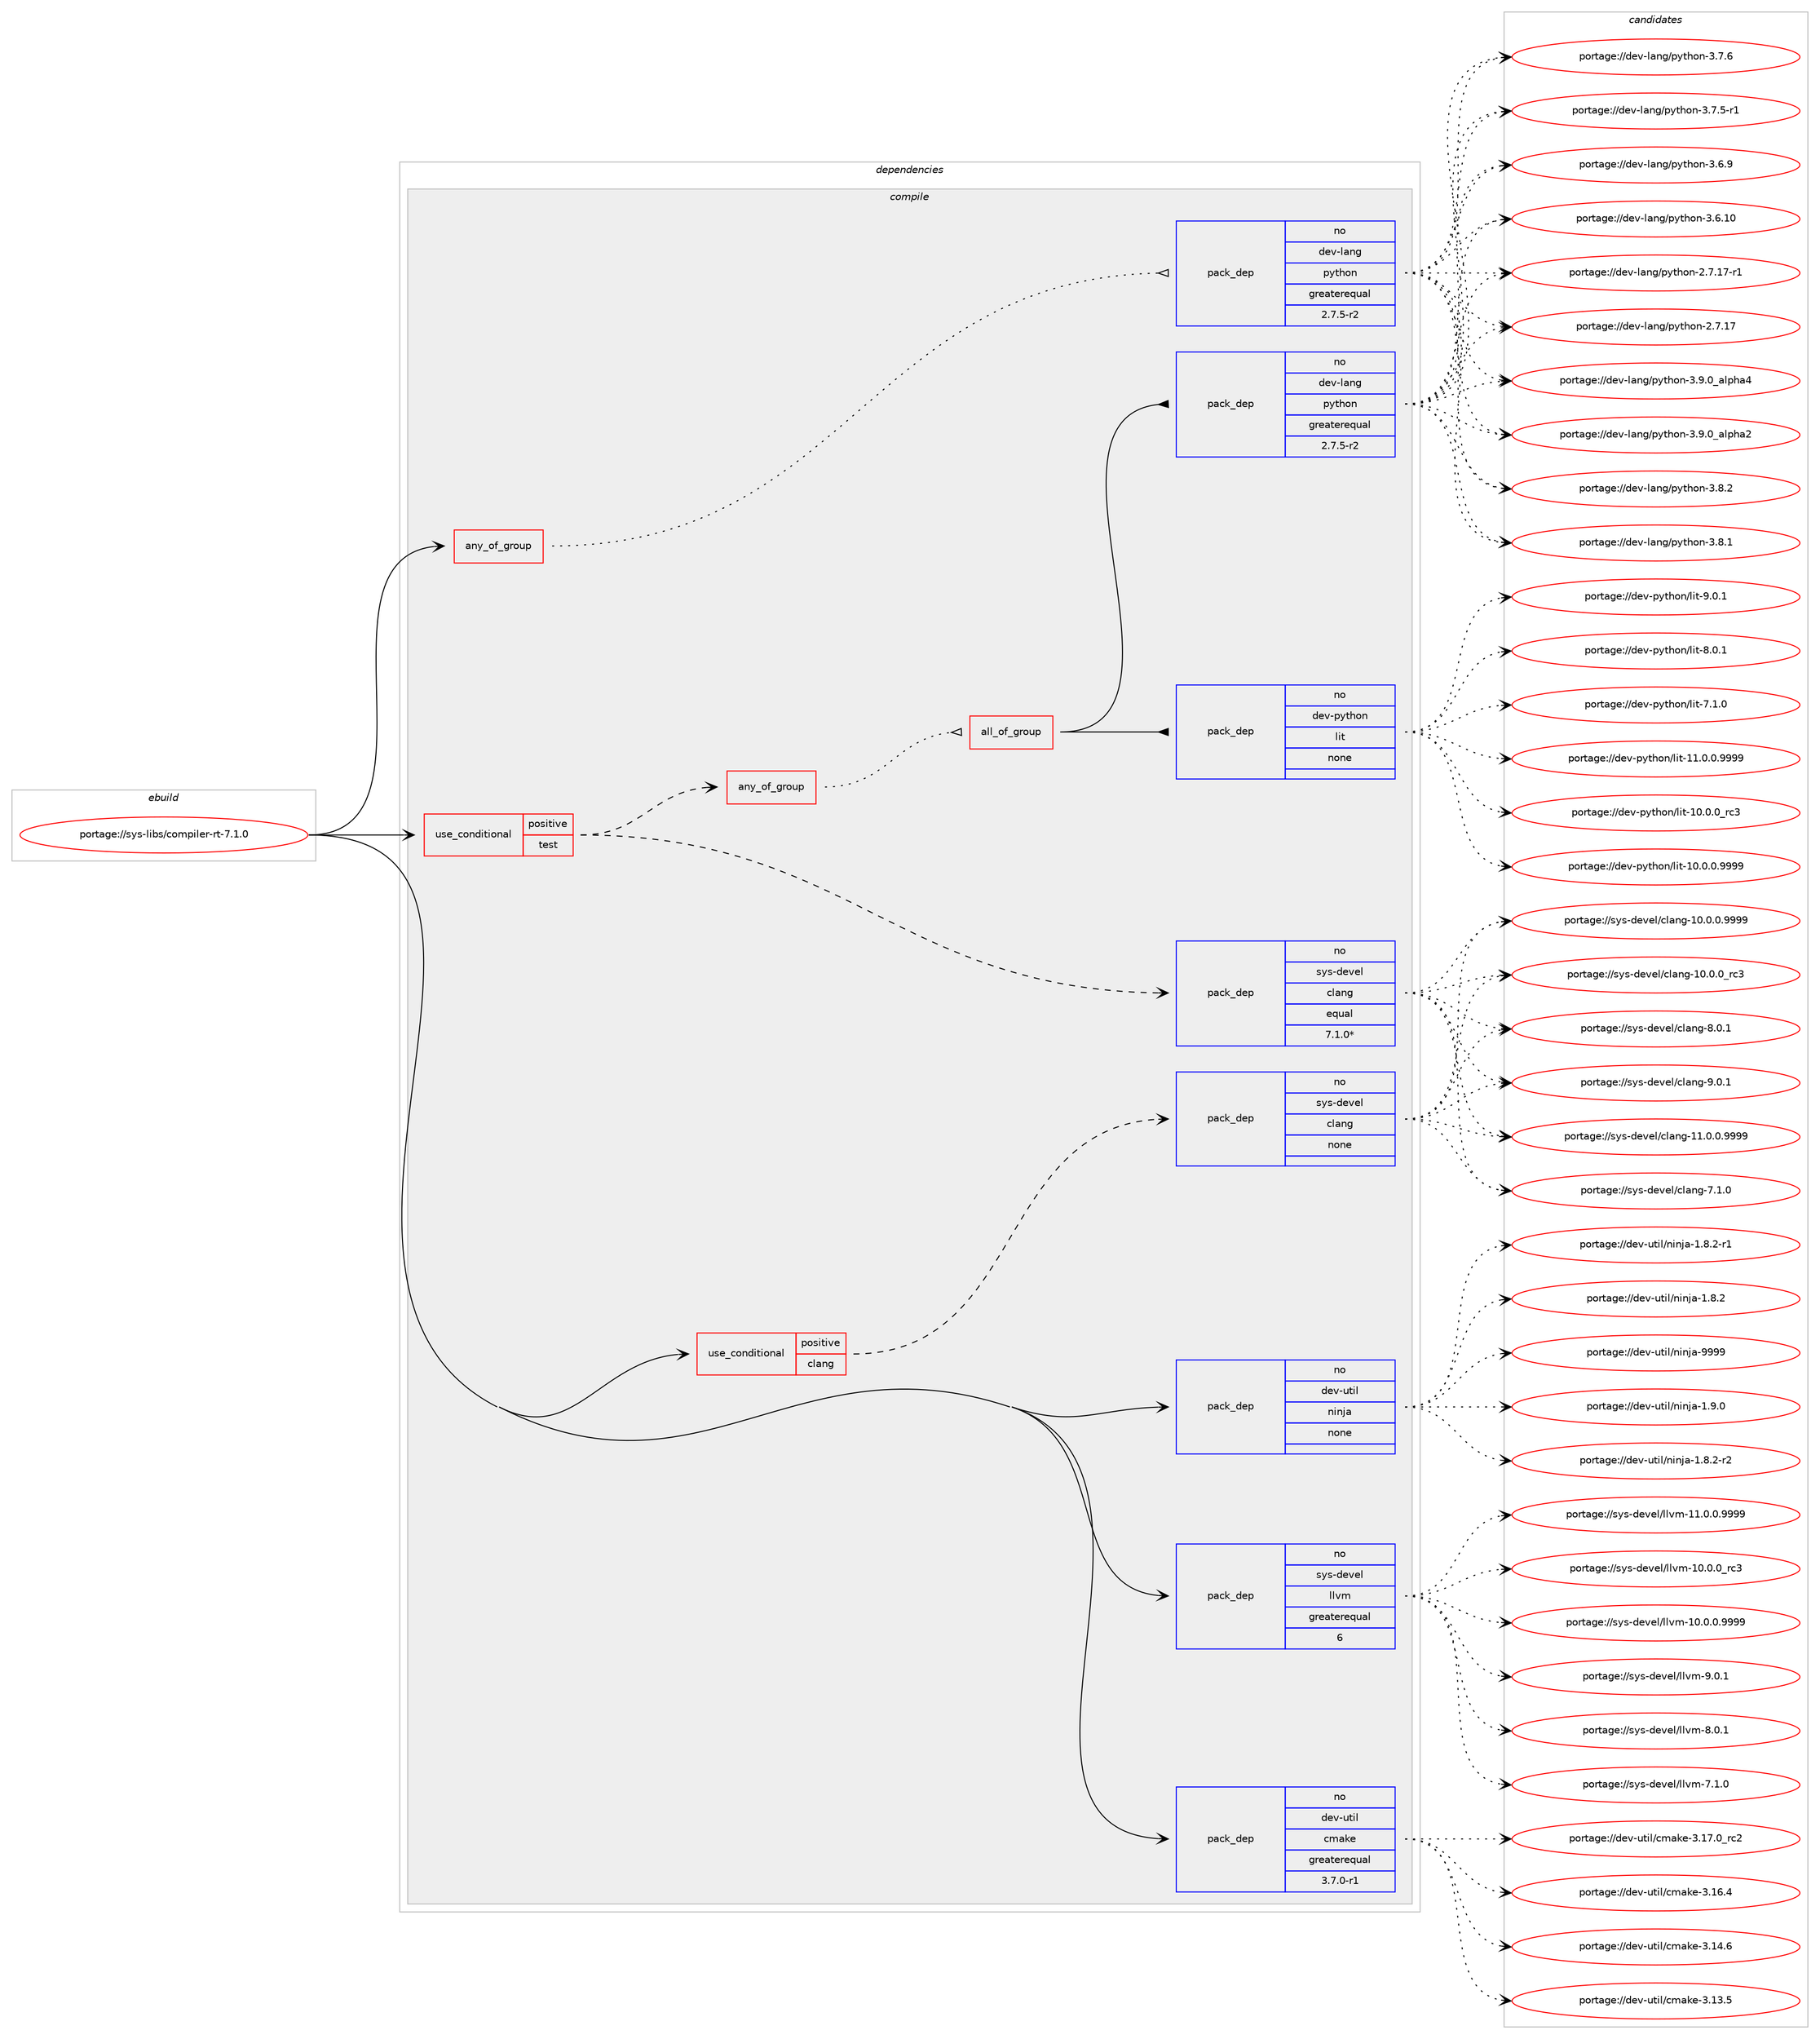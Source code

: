 digraph prolog {

# *************
# Graph options
# *************

newrank=true;
concentrate=true;
compound=true;
graph [rankdir=LR,fontname=Helvetica,fontsize=10,ranksep=1.5];#, ranksep=2.5, nodesep=0.2];
edge  [arrowhead=vee];
node  [fontname=Helvetica,fontsize=10];

# **********
# The ebuild
# **********

subgraph cluster_leftcol {
color=gray;
rank=same;
label=<<i>ebuild</i>>;
id [label="portage://sys-libs/compiler-rt-7.1.0", color=red, width=4, href="../sys-libs/compiler-rt-7.1.0.svg"];
}

# ****************
# The dependencies
# ****************

subgraph cluster_midcol {
color=gray;
label=<<i>dependencies</i>>;
subgraph cluster_compile {
fillcolor="#eeeeee";
style=filled;
label=<<i>compile</i>>;
subgraph any699 {
dependency27712 [label=<<TABLE BORDER="0" CELLBORDER="1" CELLSPACING="0" CELLPADDING="4"><TR><TD CELLPADDING="10">any_of_group</TD></TR></TABLE>>, shape=none, color=red];subgraph pack22048 {
dependency27713 [label=<<TABLE BORDER="0" CELLBORDER="1" CELLSPACING="0" CELLPADDING="4" WIDTH="220"><TR><TD ROWSPAN="6" CELLPADDING="30">pack_dep</TD></TR><TR><TD WIDTH="110">no</TD></TR><TR><TD>dev-lang</TD></TR><TR><TD>python</TD></TR><TR><TD>greaterequal</TD></TR><TR><TD>2.7.5-r2</TD></TR></TABLE>>, shape=none, color=blue];
}
dependency27712:e -> dependency27713:w [weight=20,style="dotted",arrowhead="oinv"];
}
id:e -> dependency27712:w [weight=20,style="solid",arrowhead="vee"];
subgraph cond4939 {
dependency27714 [label=<<TABLE BORDER="0" CELLBORDER="1" CELLSPACING="0" CELLPADDING="4"><TR><TD ROWSPAN="3" CELLPADDING="10">use_conditional</TD></TR><TR><TD>positive</TD></TR><TR><TD>clang</TD></TR></TABLE>>, shape=none, color=red];
subgraph pack22049 {
dependency27715 [label=<<TABLE BORDER="0" CELLBORDER="1" CELLSPACING="0" CELLPADDING="4" WIDTH="220"><TR><TD ROWSPAN="6" CELLPADDING="30">pack_dep</TD></TR><TR><TD WIDTH="110">no</TD></TR><TR><TD>sys-devel</TD></TR><TR><TD>clang</TD></TR><TR><TD>none</TD></TR><TR><TD></TD></TR></TABLE>>, shape=none, color=blue];
}
dependency27714:e -> dependency27715:w [weight=20,style="dashed",arrowhead="vee"];
}
id:e -> dependency27714:w [weight=20,style="solid",arrowhead="vee"];
subgraph cond4940 {
dependency27716 [label=<<TABLE BORDER="0" CELLBORDER="1" CELLSPACING="0" CELLPADDING="4"><TR><TD ROWSPAN="3" CELLPADDING="10">use_conditional</TD></TR><TR><TD>positive</TD></TR><TR><TD>test</TD></TR></TABLE>>, shape=none, color=red];
subgraph any700 {
dependency27717 [label=<<TABLE BORDER="0" CELLBORDER="1" CELLSPACING="0" CELLPADDING="4"><TR><TD CELLPADDING="10">any_of_group</TD></TR></TABLE>>, shape=none, color=red];subgraph all29 {
dependency27718 [label=<<TABLE BORDER="0" CELLBORDER="1" CELLSPACING="0" CELLPADDING="4"><TR><TD CELLPADDING="10">all_of_group</TD></TR></TABLE>>, shape=none, color=red];subgraph pack22050 {
dependency27719 [label=<<TABLE BORDER="0" CELLBORDER="1" CELLSPACING="0" CELLPADDING="4" WIDTH="220"><TR><TD ROWSPAN="6" CELLPADDING="30">pack_dep</TD></TR><TR><TD WIDTH="110">no</TD></TR><TR><TD>dev-lang</TD></TR><TR><TD>python</TD></TR><TR><TD>greaterequal</TD></TR><TR><TD>2.7.5-r2</TD></TR></TABLE>>, shape=none, color=blue];
}
dependency27718:e -> dependency27719:w [weight=20,style="solid",arrowhead="inv"];
subgraph pack22051 {
dependency27720 [label=<<TABLE BORDER="0" CELLBORDER="1" CELLSPACING="0" CELLPADDING="4" WIDTH="220"><TR><TD ROWSPAN="6" CELLPADDING="30">pack_dep</TD></TR><TR><TD WIDTH="110">no</TD></TR><TR><TD>dev-python</TD></TR><TR><TD>lit</TD></TR><TR><TD>none</TD></TR><TR><TD></TD></TR></TABLE>>, shape=none, color=blue];
}
dependency27718:e -> dependency27720:w [weight=20,style="solid",arrowhead="inv"];
}
dependency27717:e -> dependency27718:w [weight=20,style="dotted",arrowhead="oinv"];
}
dependency27716:e -> dependency27717:w [weight=20,style="dashed",arrowhead="vee"];
subgraph pack22052 {
dependency27721 [label=<<TABLE BORDER="0" CELLBORDER="1" CELLSPACING="0" CELLPADDING="4" WIDTH="220"><TR><TD ROWSPAN="6" CELLPADDING="30">pack_dep</TD></TR><TR><TD WIDTH="110">no</TD></TR><TR><TD>sys-devel</TD></TR><TR><TD>clang</TD></TR><TR><TD>equal</TD></TR><TR><TD>7.1.0*</TD></TR></TABLE>>, shape=none, color=blue];
}
dependency27716:e -> dependency27721:w [weight=20,style="dashed",arrowhead="vee"];
}
id:e -> dependency27716:w [weight=20,style="solid",arrowhead="vee"];
subgraph pack22053 {
dependency27722 [label=<<TABLE BORDER="0" CELLBORDER="1" CELLSPACING="0" CELLPADDING="4" WIDTH="220"><TR><TD ROWSPAN="6" CELLPADDING="30">pack_dep</TD></TR><TR><TD WIDTH="110">no</TD></TR><TR><TD>dev-util</TD></TR><TR><TD>cmake</TD></TR><TR><TD>greaterequal</TD></TR><TR><TD>3.7.0-r1</TD></TR></TABLE>>, shape=none, color=blue];
}
id:e -> dependency27722:w [weight=20,style="solid",arrowhead="vee"];
subgraph pack22054 {
dependency27723 [label=<<TABLE BORDER="0" CELLBORDER="1" CELLSPACING="0" CELLPADDING="4" WIDTH="220"><TR><TD ROWSPAN="6" CELLPADDING="30">pack_dep</TD></TR><TR><TD WIDTH="110">no</TD></TR><TR><TD>dev-util</TD></TR><TR><TD>ninja</TD></TR><TR><TD>none</TD></TR><TR><TD></TD></TR></TABLE>>, shape=none, color=blue];
}
id:e -> dependency27723:w [weight=20,style="solid",arrowhead="vee"];
subgraph pack22055 {
dependency27724 [label=<<TABLE BORDER="0" CELLBORDER="1" CELLSPACING="0" CELLPADDING="4" WIDTH="220"><TR><TD ROWSPAN="6" CELLPADDING="30">pack_dep</TD></TR><TR><TD WIDTH="110">no</TD></TR><TR><TD>sys-devel</TD></TR><TR><TD>llvm</TD></TR><TR><TD>greaterequal</TD></TR><TR><TD>6</TD></TR></TABLE>>, shape=none, color=blue];
}
id:e -> dependency27724:w [weight=20,style="solid",arrowhead="vee"];
}
subgraph cluster_compileandrun {
fillcolor="#eeeeee";
style=filled;
label=<<i>compile and run</i>>;
}
subgraph cluster_run {
fillcolor="#eeeeee";
style=filled;
label=<<i>run</i>>;
}
}

# **************
# The candidates
# **************

subgraph cluster_choices {
rank=same;
color=gray;
label=<<i>candidates</i>>;

subgraph choice22048 {
color=black;
nodesep=1;
choice10010111845108971101034711212111610411111045514657464895971081121049752 [label="portage://dev-lang/python-3.9.0_alpha4", color=red, width=4,href="../dev-lang/python-3.9.0_alpha4.svg"];
choice10010111845108971101034711212111610411111045514657464895971081121049750 [label="portage://dev-lang/python-3.9.0_alpha2", color=red, width=4,href="../dev-lang/python-3.9.0_alpha2.svg"];
choice100101118451089711010347112121116104111110455146564650 [label="portage://dev-lang/python-3.8.2", color=red, width=4,href="../dev-lang/python-3.8.2.svg"];
choice100101118451089711010347112121116104111110455146564649 [label="portage://dev-lang/python-3.8.1", color=red, width=4,href="../dev-lang/python-3.8.1.svg"];
choice100101118451089711010347112121116104111110455146554654 [label="portage://dev-lang/python-3.7.6", color=red, width=4,href="../dev-lang/python-3.7.6.svg"];
choice1001011184510897110103471121211161041111104551465546534511449 [label="portage://dev-lang/python-3.7.5-r1", color=red, width=4,href="../dev-lang/python-3.7.5-r1.svg"];
choice100101118451089711010347112121116104111110455146544657 [label="portage://dev-lang/python-3.6.9", color=red, width=4,href="../dev-lang/python-3.6.9.svg"];
choice10010111845108971101034711212111610411111045514654464948 [label="portage://dev-lang/python-3.6.10", color=red, width=4,href="../dev-lang/python-3.6.10.svg"];
choice100101118451089711010347112121116104111110455046554649554511449 [label="portage://dev-lang/python-2.7.17-r1", color=red, width=4,href="../dev-lang/python-2.7.17-r1.svg"];
choice10010111845108971101034711212111610411111045504655464955 [label="portage://dev-lang/python-2.7.17", color=red, width=4,href="../dev-lang/python-2.7.17.svg"];
dependency27713:e -> choice10010111845108971101034711212111610411111045514657464895971081121049752:w [style=dotted,weight="100"];
dependency27713:e -> choice10010111845108971101034711212111610411111045514657464895971081121049750:w [style=dotted,weight="100"];
dependency27713:e -> choice100101118451089711010347112121116104111110455146564650:w [style=dotted,weight="100"];
dependency27713:e -> choice100101118451089711010347112121116104111110455146564649:w [style=dotted,weight="100"];
dependency27713:e -> choice100101118451089711010347112121116104111110455146554654:w [style=dotted,weight="100"];
dependency27713:e -> choice1001011184510897110103471121211161041111104551465546534511449:w [style=dotted,weight="100"];
dependency27713:e -> choice100101118451089711010347112121116104111110455146544657:w [style=dotted,weight="100"];
dependency27713:e -> choice10010111845108971101034711212111610411111045514654464948:w [style=dotted,weight="100"];
dependency27713:e -> choice100101118451089711010347112121116104111110455046554649554511449:w [style=dotted,weight="100"];
dependency27713:e -> choice10010111845108971101034711212111610411111045504655464955:w [style=dotted,weight="100"];
}
subgraph choice22049 {
color=black;
nodesep=1;
choice11512111545100101118101108479910897110103455746484649 [label="portage://sys-devel/clang-9.0.1", color=red, width=4,href="../sys-devel/clang-9.0.1.svg"];
choice11512111545100101118101108479910897110103455646484649 [label="portage://sys-devel/clang-8.0.1", color=red, width=4,href="../sys-devel/clang-8.0.1.svg"];
choice11512111545100101118101108479910897110103455546494648 [label="portage://sys-devel/clang-7.1.0", color=red, width=4,href="../sys-devel/clang-7.1.0.svg"];
choice11512111545100101118101108479910897110103454949464846484657575757 [label="portage://sys-devel/clang-11.0.0.9999", color=red, width=4,href="../sys-devel/clang-11.0.0.9999.svg"];
choice1151211154510010111810110847991089711010345494846484648951149951 [label="portage://sys-devel/clang-10.0.0_rc3", color=red, width=4,href="../sys-devel/clang-10.0.0_rc3.svg"];
choice11512111545100101118101108479910897110103454948464846484657575757 [label="portage://sys-devel/clang-10.0.0.9999", color=red, width=4,href="../sys-devel/clang-10.0.0.9999.svg"];
dependency27715:e -> choice11512111545100101118101108479910897110103455746484649:w [style=dotted,weight="100"];
dependency27715:e -> choice11512111545100101118101108479910897110103455646484649:w [style=dotted,weight="100"];
dependency27715:e -> choice11512111545100101118101108479910897110103455546494648:w [style=dotted,weight="100"];
dependency27715:e -> choice11512111545100101118101108479910897110103454949464846484657575757:w [style=dotted,weight="100"];
dependency27715:e -> choice1151211154510010111810110847991089711010345494846484648951149951:w [style=dotted,weight="100"];
dependency27715:e -> choice11512111545100101118101108479910897110103454948464846484657575757:w [style=dotted,weight="100"];
}
subgraph choice22050 {
color=black;
nodesep=1;
choice10010111845108971101034711212111610411111045514657464895971081121049752 [label="portage://dev-lang/python-3.9.0_alpha4", color=red, width=4,href="../dev-lang/python-3.9.0_alpha4.svg"];
choice10010111845108971101034711212111610411111045514657464895971081121049750 [label="portage://dev-lang/python-3.9.0_alpha2", color=red, width=4,href="../dev-lang/python-3.9.0_alpha2.svg"];
choice100101118451089711010347112121116104111110455146564650 [label="portage://dev-lang/python-3.8.2", color=red, width=4,href="../dev-lang/python-3.8.2.svg"];
choice100101118451089711010347112121116104111110455146564649 [label="portage://dev-lang/python-3.8.1", color=red, width=4,href="../dev-lang/python-3.8.1.svg"];
choice100101118451089711010347112121116104111110455146554654 [label="portage://dev-lang/python-3.7.6", color=red, width=4,href="../dev-lang/python-3.7.6.svg"];
choice1001011184510897110103471121211161041111104551465546534511449 [label="portage://dev-lang/python-3.7.5-r1", color=red, width=4,href="../dev-lang/python-3.7.5-r1.svg"];
choice100101118451089711010347112121116104111110455146544657 [label="portage://dev-lang/python-3.6.9", color=red, width=4,href="../dev-lang/python-3.6.9.svg"];
choice10010111845108971101034711212111610411111045514654464948 [label="portage://dev-lang/python-3.6.10", color=red, width=4,href="../dev-lang/python-3.6.10.svg"];
choice100101118451089711010347112121116104111110455046554649554511449 [label="portage://dev-lang/python-2.7.17-r1", color=red, width=4,href="../dev-lang/python-2.7.17-r1.svg"];
choice10010111845108971101034711212111610411111045504655464955 [label="portage://dev-lang/python-2.7.17", color=red, width=4,href="../dev-lang/python-2.7.17.svg"];
dependency27719:e -> choice10010111845108971101034711212111610411111045514657464895971081121049752:w [style=dotted,weight="100"];
dependency27719:e -> choice10010111845108971101034711212111610411111045514657464895971081121049750:w [style=dotted,weight="100"];
dependency27719:e -> choice100101118451089711010347112121116104111110455146564650:w [style=dotted,weight="100"];
dependency27719:e -> choice100101118451089711010347112121116104111110455146564649:w [style=dotted,weight="100"];
dependency27719:e -> choice100101118451089711010347112121116104111110455146554654:w [style=dotted,weight="100"];
dependency27719:e -> choice1001011184510897110103471121211161041111104551465546534511449:w [style=dotted,weight="100"];
dependency27719:e -> choice100101118451089711010347112121116104111110455146544657:w [style=dotted,weight="100"];
dependency27719:e -> choice10010111845108971101034711212111610411111045514654464948:w [style=dotted,weight="100"];
dependency27719:e -> choice100101118451089711010347112121116104111110455046554649554511449:w [style=dotted,weight="100"];
dependency27719:e -> choice10010111845108971101034711212111610411111045504655464955:w [style=dotted,weight="100"];
}
subgraph choice22051 {
color=black;
nodesep=1;
choice1001011184511212111610411111047108105116455746484649 [label="portage://dev-python/lit-9.0.1", color=red, width=4,href="../dev-python/lit-9.0.1.svg"];
choice1001011184511212111610411111047108105116455646484649 [label="portage://dev-python/lit-8.0.1", color=red, width=4,href="../dev-python/lit-8.0.1.svg"];
choice1001011184511212111610411111047108105116455546494648 [label="portage://dev-python/lit-7.1.0", color=red, width=4,href="../dev-python/lit-7.1.0.svg"];
choice1001011184511212111610411111047108105116454949464846484657575757 [label="portage://dev-python/lit-11.0.0.9999", color=red, width=4,href="../dev-python/lit-11.0.0.9999.svg"];
choice100101118451121211161041111104710810511645494846484648951149951 [label="portage://dev-python/lit-10.0.0_rc3", color=red, width=4,href="../dev-python/lit-10.0.0_rc3.svg"];
choice1001011184511212111610411111047108105116454948464846484657575757 [label="portage://dev-python/lit-10.0.0.9999", color=red, width=4,href="../dev-python/lit-10.0.0.9999.svg"];
dependency27720:e -> choice1001011184511212111610411111047108105116455746484649:w [style=dotted,weight="100"];
dependency27720:e -> choice1001011184511212111610411111047108105116455646484649:w [style=dotted,weight="100"];
dependency27720:e -> choice1001011184511212111610411111047108105116455546494648:w [style=dotted,weight="100"];
dependency27720:e -> choice1001011184511212111610411111047108105116454949464846484657575757:w [style=dotted,weight="100"];
dependency27720:e -> choice100101118451121211161041111104710810511645494846484648951149951:w [style=dotted,weight="100"];
dependency27720:e -> choice1001011184511212111610411111047108105116454948464846484657575757:w [style=dotted,weight="100"];
}
subgraph choice22052 {
color=black;
nodesep=1;
choice11512111545100101118101108479910897110103455746484649 [label="portage://sys-devel/clang-9.0.1", color=red, width=4,href="../sys-devel/clang-9.0.1.svg"];
choice11512111545100101118101108479910897110103455646484649 [label="portage://sys-devel/clang-8.0.1", color=red, width=4,href="../sys-devel/clang-8.0.1.svg"];
choice11512111545100101118101108479910897110103455546494648 [label="portage://sys-devel/clang-7.1.0", color=red, width=4,href="../sys-devel/clang-7.1.0.svg"];
choice11512111545100101118101108479910897110103454949464846484657575757 [label="portage://sys-devel/clang-11.0.0.9999", color=red, width=4,href="../sys-devel/clang-11.0.0.9999.svg"];
choice1151211154510010111810110847991089711010345494846484648951149951 [label="portage://sys-devel/clang-10.0.0_rc3", color=red, width=4,href="../sys-devel/clang-10.0.0_rc3.svg"];
choice11512111545100101118101108479910897110103454948464846484657575757 [label="portage://sys-devel/clang-10.0.0.9999", color=red, width=4,href="../sys-devel/clang-10.0.0.9999.svg"];
dependency27721:e -> choice11512111545100101118101108479910897110103455746484649:w [style=dotted,weight="100"];
dependency27721:e -> choice11512111545100101118101108479910897110103455646484649:w [style=dotted,weight="100"];
dependency27721:e -> choice11512111545100101118101108479910897110103455546494648:w [style=dotted,weight="100"];
dependency27721:e -> choice11512111545100101118101108479910897110103454949464846484657575757:w [style=dotted,weight="100"];
dependency27721:e -> choice1151211154510010111810110847991089711010345494846484648951149951:w [style=dotted,weight="100"];
dependency27721:e -> choice11512111545100101118101108479910897110103454948464846484657575757:w [style=dotted,weight="100"];
}
subgraph choice22053 {
color=black;
nodesep=1;
choice1001011184511711610510847991099710710145514649554648951149950 [label="portage://dev-util/cmake-3.17.0_rc2", color=red, width=4,href="../dev-util/cmake-3.17.0_rc2.svg"];
choice1001011184511711610510847991099710710145514649544652 [label="portage://dev-util/cmake-3.16.4", color=red, width=4,href="../dev-util/cmake-3.16.4.svg"];
choice1001011184511711610510847991099710710145514649524654 [label="portage://dev-util/cmake-3.14.6", color=red, width=4,href="../dev-util/cmake-3.14.6.svg"];
choice1001011184511711610510847991099710710145514649514653 [label="portage://dev-util/cmake-3.13.5", color=red, width=4,href="../dev-util/cmake-3.13.5.svg"];
dependency27722:e -> choice1001011184511711610510847991099710710145514649554648951149950:w [style=dotted,weight="100"];
dependency27722:e -> choice1001011184511711610510847991099710710145514649544652:w [style=dotted,weight="100"];
dependency27722:e -> choice1001011184511711610510847991099710710145514649524654:w [style=dotted,weight="100"];
dependency27722:e -> choice1001011184511711610510847991099710710145514649514653:w [style=dotted,weight="100"];
}
subgraph choice22054 {
color=black;
nodesep=1;
choice1001011184511711610510847110105110106974557575757 [label="portage://dev-util/ninja-9999", color=red, width=4,href="../dev-util/ninja-9999.svg"];
choice100101118451171161051084711010511010697454946574648 [label="portage://dev-util/ninja-1.9.0", color=red, width=4,href="../dev-util/ninja-1.9.0.svg"];
choice1001011184511711610510847110105110106974549465646504511450 [label="portage://dev-util/ninja-1.8.2-r2", color=red, width=4,href="../dev-util/ninja-1.8.2-r2.svg"];
choice1001011184511711610510847110105110106974549465646504511449 [label="portage://dev-util/ninja-1.8.2-r1", color=red, width=4,href="../dev-util/ninja-1.8.2-r1.svg"];
choice100101118451171161051084711010511010697454946564650 [label="portage://dev-util/ninja-1.8.2", color=red, width=4,href="../dev-util/ninja-1.8.2.svg"];
dependency27723:e -> choice1001011184511711610510847110105110106974557575757:w [style=dotted,weight="100"];
dependency27723:e -> choice100101118451171161051084711010511010697454946574648:w [style=dotted,weight="100"];
dependency27723:e -> choice1001011184511711610510847110105110106974549465646504511450:w [style=dotted,weight="100"];
dependency27723:e -> choice1001011184511711610510847110105110106974549465646504511449:w [style=dotted,weight="100"];
dependency27723:e -> choice100101118451171161051084711010511010697454946564650:w [style=dotted,weight="100"];
}
subgraph choice22055 {
color=black;
nodesep=1;
choice1151211154510010111810110847108108118109455746484649 [label="portage://sys-devel/llvm-9.0.1", color=red, width=4,href="../sys-devel/llvm-9.0.1.svg"];
choice1151211154510010111810110847108108118109455646484649 [label="portage://sys-devel/llvm-8.0.1", color=red, width=4,href="../sys-devel/llvm-8.0.1.svg"];
choice1151211154510010111810110847108108118109455546494648 [label="portage://sys-devel/llvm-7.1.0", color=red, width=4,href="../sys-devel/llvm-7.1.0.svg"];
choice1151211154510010111810110847108108118109454949464846484657575757 [label="portage://sys-devel/llvm-11.0.0.9999", color=red, width=4,href="../sys-devel/llvm-11.0.0.9999.svg"];
choice115121115451001011181011084710810811810945494846484648951149951 [label="portage://sys-devel/llvm-10.0.0_rc3", color=red, width=4,href="../sys-devel/llvm-10.0.0_rc3.svg"];
choice1151211154510010111810110847108108118109454948464846484657575757 [label="portage://sys-devel/llvm-10.0.0.9999", color=red, width=4,href="../sys-devel/llvm-10.0.0.9999.svg"];
dependency27724:e -> choice1151211154510010111810110847108108118109455746484649:w [style=dotted,weight="100"];
dependency27724:e -> choice1151211154510010111810110847108108118109455646484649:w [style=dotted,weight="100"];
dependency27724:e -> choice1151211154510010111810110847108108118109455546494648:w [style=dotted,weight="100"];
dependency27724:e -> choice1151211154510010111810110847108108118109454949464846484657575757:w [style=dotted,weight="100"];
dependency27724:e -> choice115121115451001011181011084710810811810945494846484648951149951:w [style=dotted,weight="100"];
dependency27724:e -> choice1151211154510010111810110847108108118109454948464846484657575757:w [style=dotted,weight="100"];
}
}

}
